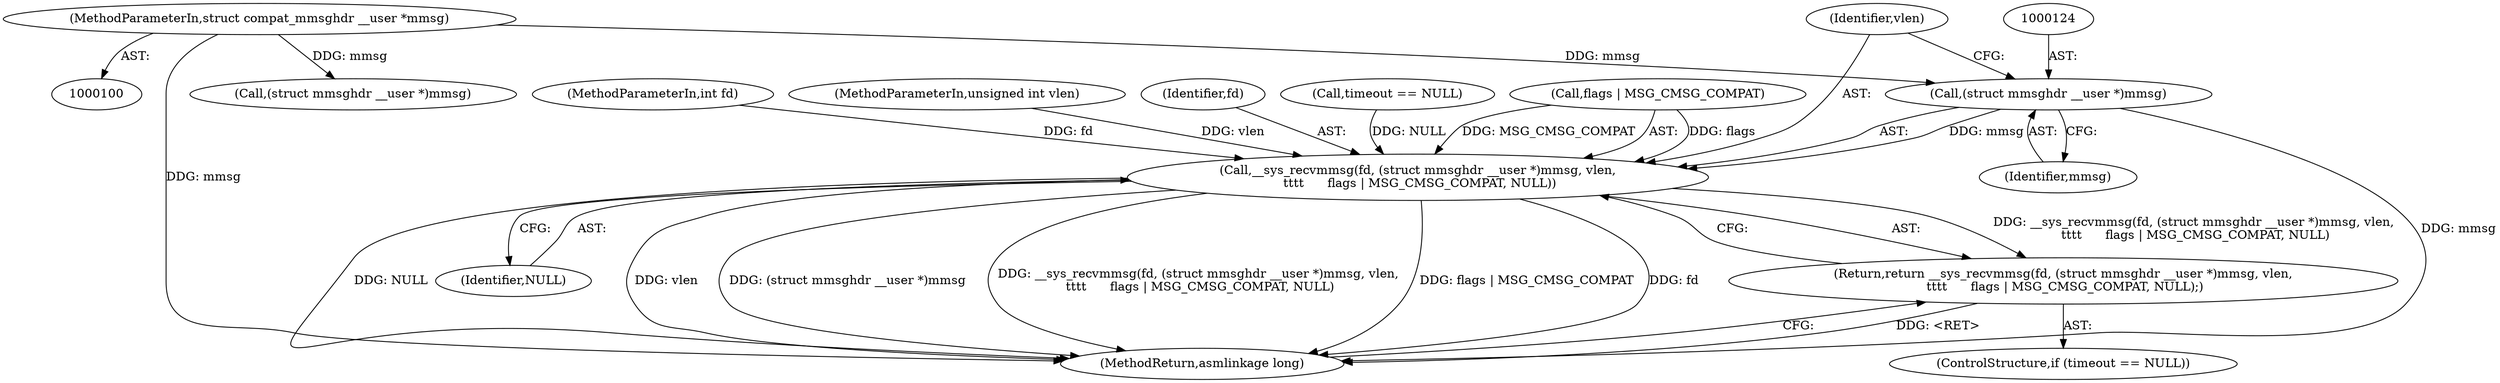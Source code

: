 digraph "0_linux_2def2ef2ae5f3990aabdbe8a755911902707d268@pointer" {
"1000123" [label="(Call,(struct mmsghdr __user *)mmsg)"];
"1000102" [label="(MethodParameterIn,struct compat_mmsghdr __user *mmsg)"];
"1000121" [label="(Call,__sys_recvmmsg(fd, (struct mmsghdr __user *)mmsg, vlen,\n \t\t\t\t      flags | MSG_CMSG_COMPAT, NULL))"];
"1000120" [label="(Return,return __sys_recvmmsg(fd, (struct mmsghdr __user *)mmsg, vlen,\n \t\t\t\t      flags | MSG_CMSG_COMPAT, NULL);)"];
"1000121" [label="(Call,__sys_recvmmsg(fd, (struct mmsghdr __user *)mmsg, vlen,\n \t\t\t\t      flags | MSG_CMSG_COMPAT, NULL))"];
"1000103" [label="(MethodParameterIn,unsigned int vlen)"];
"1000120" [label="(Return,return __sys_recvmmsg(fd, (struct mmsghdr __user *)mmsg, vlen,\n \t\t\t\t      flags | MSG_CMSG_COMPAT, NULL);)"];
"1000116" [label="(ControlStructure,if (timeout == NULL))"];
"1000130" [label="(Identifier,NULL)"];
"1000167" [label="(MethodReturn,asmlinkage long)"];
"1000125" [label="(Identifier,mmsg)"];
"1000123" [label="(Call,(struct mmsghdr __user *)mmsg)"];
"1000122" [label="(Identifier,fd)"];
"1000101" [label="(MethodParameterIn,int fd)"];
"1000126" [label="(Identifier,vlen)"];
"1000117" [label="(Call,timeout == NULL)"];
"1000102" [label="(MethodParameterIn,struct compat_mmsghdr __user *mmsg)"];
"1000143" [label="(Call,(struct mmsghdr __user *)mmsg)"];
"1000127" [label="(Call,flags | MSG_CMSG_COMPAT)"];
"1000123" -> "1000121"  [label="AST: "];
"1000123" -> "1000125"  [label="CFG: "];
"1000124" -> "1000123"  [label="AST: "];
"1000125" -> "1000123"  [label="AST: "];
"1000126" -> "1000123"  [label="CFG: "];
"1000123" -> "1000167"  [label="DDG: mmsg"];
"1000123" -> "1000121"  [label="DDG: mmsg"];
"1000102" -> "1000123"  [label="DDG: mmsg"];
"1000102" -> "1000100"  [label="AST: "];
"1000102" -> "1000167"  [label="DDG: mmsg"];
"1000102" -> "1000143"  [label="DDG: mmsg"];
"1000121" -> "1000120"  [label="AST: "];
"1000121" -> "1000130"  [label="CFG: "];
"1000122" -> "1000121"  [label="AST: "];
"1000126" -> "1000121"  [label="AST: "];
"1000127" -> "1000121"  [label="AST: "];
"1000130" -> "1000121"  [label="AST: "];
"1000120" -> "1000121"  [label="CFG: "];
"1000121" -> "1000167"  [label="DDG: NULL"];
"1000121" -> "1000167"  [label="DDG: vlen"];
"1000121" -> "1000167"  [label="DDG: (struct mmsghdr __user *)mmsg"];
"1000121" -> "1000167"  [label="DDG: __sys_recvmmsg(fd, (struct mmsghdr __user *)mmsg, vlen,\n \t\t\t\t      flags | MSG_CMSG_COMPAT, NULL)"];
"1000121" -> "1000167"  [label="DDG: flags | MSG_CMSG_COMPAT"];
"1000121" -> "1000167"  [label="DDG: fd"];
"1000121" -> "1000120"  [label="DDG: __sys_recvmmsg(fd, (struct mmsghdr __user *)mmsg, vlen,\n \t\t\t\t      flags | MSG_CMSG_COMPAT, NULL)"];
"1000101" -> "1000121"  [label="DDG: fd"];
"1000103" -> "1000121"  [label="DDG: vlen"];
"1000127" -> "1000121"  [label="DDG: flags"];
"1000127" -> "1000121"  [label="DDG: MSG_CMSG_COMPAT"];
"1000117" -> "1000121"  [label="DDG: NULL"];
"1000120" -> "1000116"  [label="AST: "];
"1000167" -> "1000120"  [label="CFG: "];
"1000120" -> "1000167"  [label="DDG: <RET>"];
}
